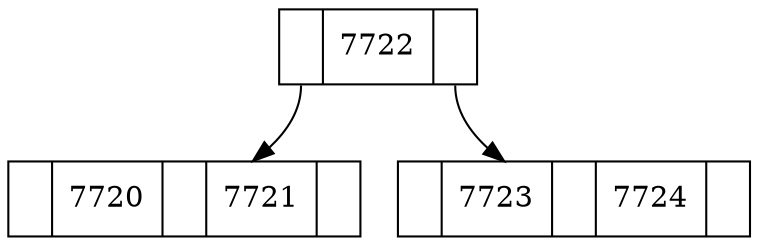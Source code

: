 digraph BTree{
    node[shape = record]
    page7722:7720->page7720
    page7720[label = "|<7720>7720||<7721>7721|"]
    page7722:7723->page7723
    page7723[label = "|<7723>7723||<7724>7724|"]
    page7722[label = "<7720>|<7722>7722|<7723>"]
}

